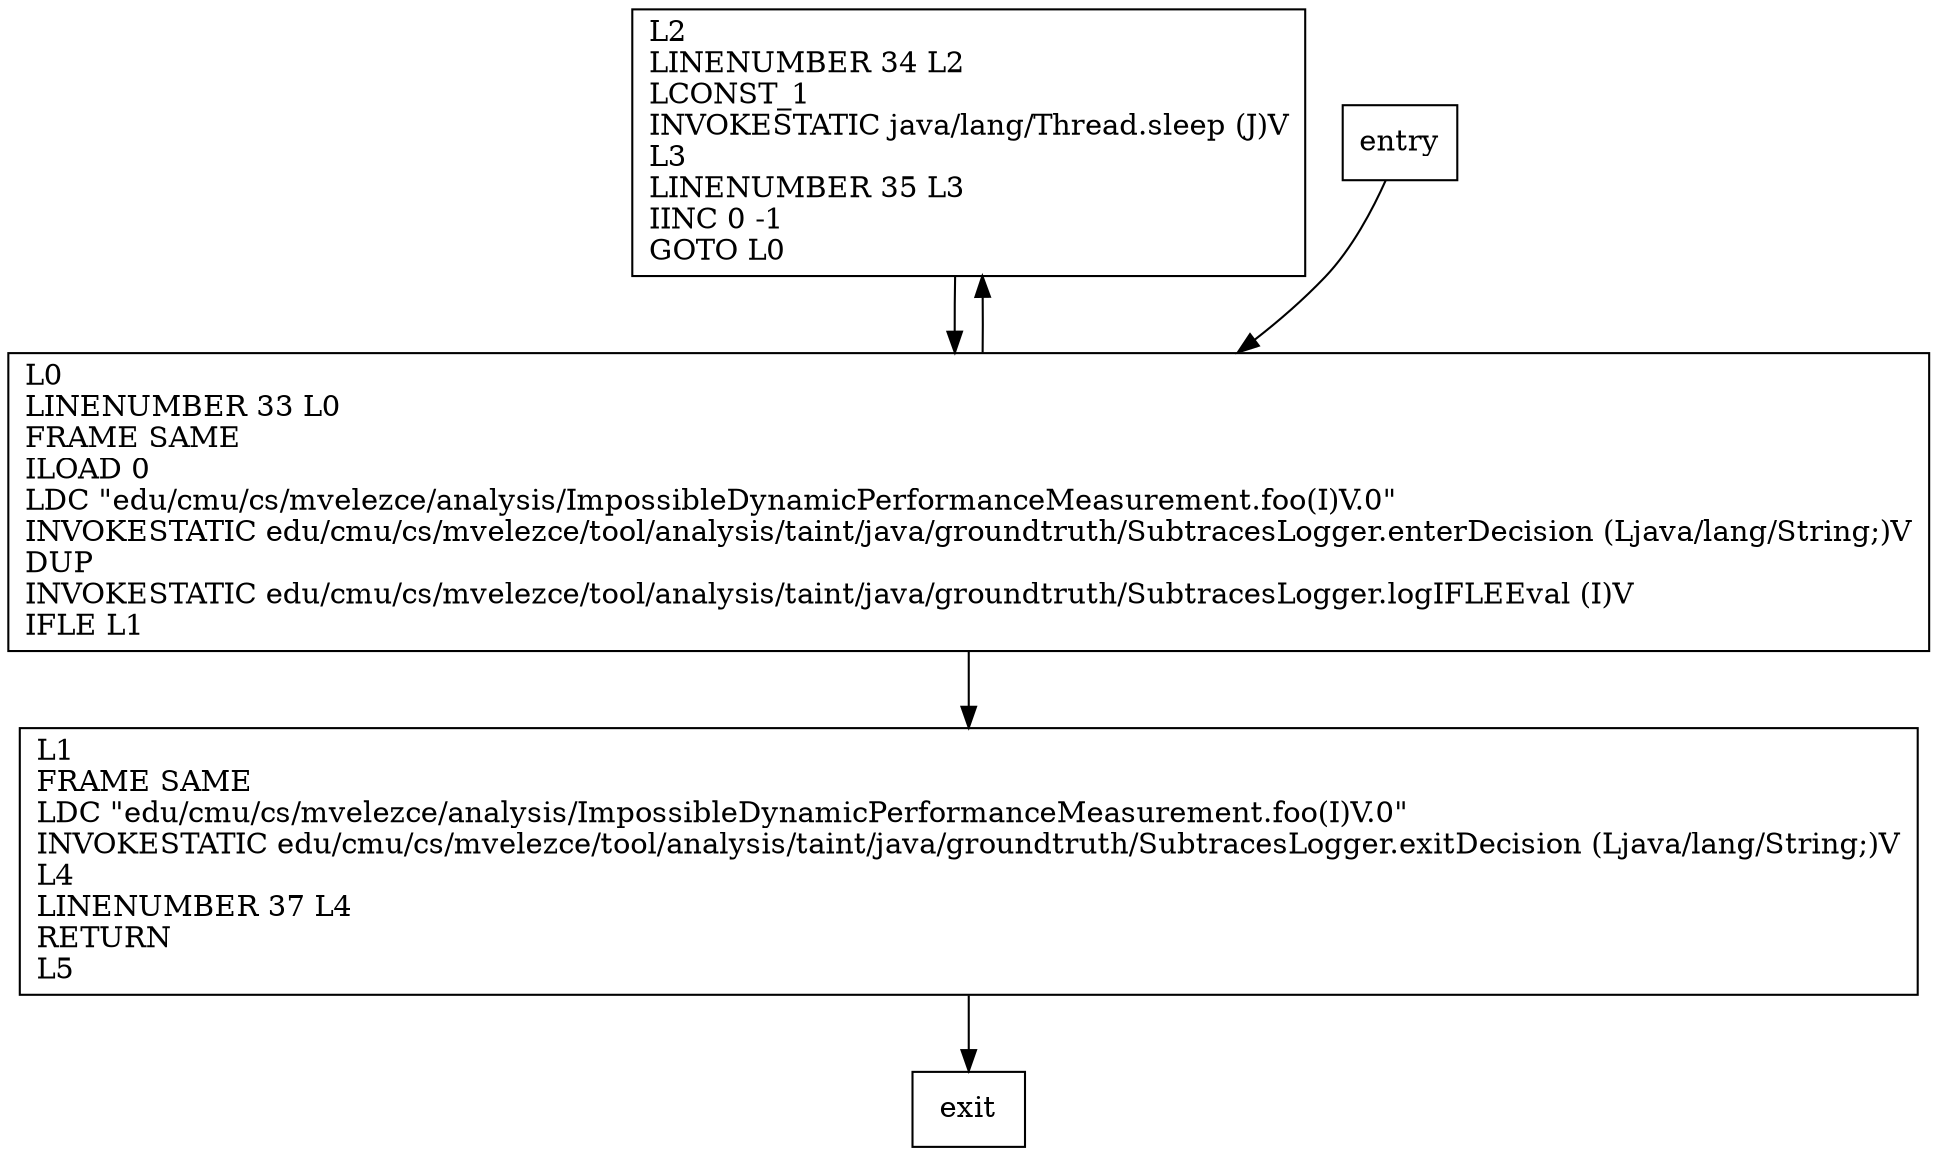 digraph foo {
node [shape=record];
1330447795 [label="L2\lLINENUMBER 34 L2\lLCONST_1\lINVOKESTATIC java/lang/Thread.sleep (J)V\lL3\lLINENUMBER 35 L3\lIINC 0 -1\lGOTO L0\l"];
288398804 [label="L0\lLINENUMBER 33 L0\lFRAME SAME\lILOAD 0\lLDC \"edu/cmu/cs/mvelezce/analysis/ImpossibleDynamicPerformanceMeasurement.foo(I)V.0\"\lINVOKESTATIC edu/cmu/cs/mvelezce/tool/analysis/taint/java/groundtruth/SubtracesLogger.enterDecision (Ljava/lang/String;)V\lDUP\lINVOKESTATIC edu/cmu/cs/mvelezce/tool/analysis/taint/java/groundtruth/SubtracesLogger.logIFLEEval (I)V\lIFLE L1\l"];
735344652 [label="L1\lFRAME SAME\lLDC \"edu/cmu/cs/mvelezce/analysis/ImpossibleDynamicPerformanceMeasurement.foo(I)V.0\"\lINVOKESTATIC edu/cmu/cs/mvelezce/tool/analysis/taint/java/groundtruth/SubtracesLogger.exitDecision (Ljava/lang/String;)V\lL4\lLINENUMBER 37 L4\lRETURN\lL5\l"];
entry;
exit;
entry -> 288398804;
1330447795 -> 288398804;
288398804 -> 1330447795;
288398804 -> 735344652;
735344652 -> exit;
}
